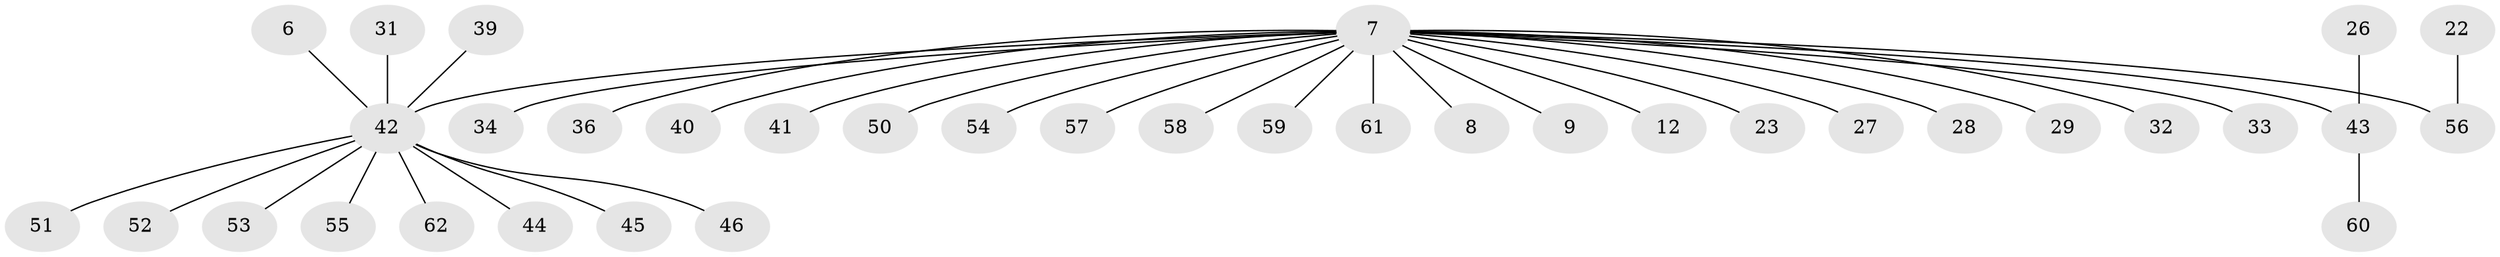 // original degree distribution, {22: 0.016129032258064516, 13: 0.016129032258064516, 5: 0.03225806451612903, 3: 0.08064516129032258, 1: 0.6774193548387096, 4: 0.03225806451612903, 14: 0.016129032258064516, 2: 0.12903225806451613}
// Generated by graph-tools (version 1.1) at 2025/50/03/04/25 21:50:44]
// undirected, 37 vertices, 36 edges
graph export_dot {
graph [start="1"]
  node [color=gray90,style=filled];
  6;
  7 [super="+5"];
  8;
  9;
  12;
  22;
  23;
  26;
  27;
  28;
  29;
  31;
  32;
  33;
  34;
  36;
  39;
  40 [super="+20+37"];
  41 [super="+24"];
  42 [super="+13+38+14+15+16+21+30+3"];
  43 [super="+25"];
  44;
  45;
  46;
  50;
  51;
  52;
  53;
  54;
  55 [super="+49"];
  56 [super="+4"];
  57 [super="+17"];
  58;
  59;
  60;
  61 [super="+35"];
  62;
  6 -- 42;
  7 -- 8;
  7 -- 9;
  7 -- 12;
  7 -- 23;
  7 -- 27;
  7 -- 28;
  7 -- 29 [weight=2];
  7 -- 32;
  7 -- 33;
  7 -- 34;
  7 -- 36;
  7 -- 40;
  7 -- 41;
  7 -- 42 [weight=5];
  7 -- 43 [weight=2];
  7 -- 50;
  7 -- 54;
  7 -- 56 [weight=2];
  7 -- 57;
  7 -- 58;
  7 -- 59;
  7 -- 61;
  22 -- 56;
  26 -- 43;
  31 -- 42;
  39 -- 42;
  42 -- 44;
  42 -- 45;
  42 -- 52;
  42 -- 53;
  42 -- 62;
  42 -- 51;
  42 -- 46;
  42 -- 55;
  43 -- 60;
}
